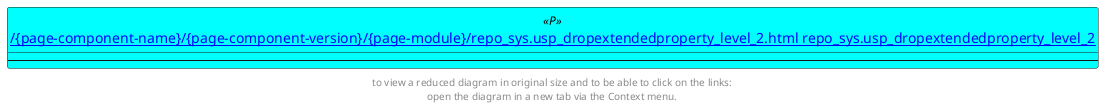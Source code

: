 @startuml
'Left to right direction
top to bottom direction
hide circle
'avoide "." issues:
set namespaceSeparator none


skinparam class {
  BackgroundColor White
  BackgroundColor<<FN>> Yellow
  BackgroundColor<<FS>> Yellow
  BackgroundColor<<FT>> LightGray
  BackgroundColor<<IF>> Yellow
  BackgroundColor<<IS>> Yellow
  BackgroundColor<<P>> Aqua
  BackgroundColor<<PC>> Aqua
  BackgroundColor<<SN>> Yellow
  BackgroundColor<<SO>> SlateBlue
  BackgroundColor<<TF>> LightGray
  BackgroundColor<<TR>> Tomato
  BackgroundColor<<U>> White
  BackgroundColor<<V>> WhiteSmoke
  BackgroundColor<<X>> Aqua
}


entity "[[{site-url}/{page-component-name}/{page-component-version}/{page-module}/repo_sys.usp_dropextendedproperty_level_2.html repo_sys.usp_dropextendedproperty_level_2]]" as repo_sys.usp_dropextendedproperty_level_2 << P >> {
  --
}


footer
to view a reduced diagram in original size and to be able to click on the links:
open the diagram in a new tab via the Context menu.
end footer

@enduml

